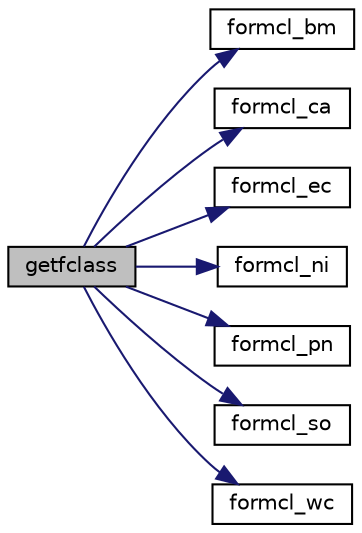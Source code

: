digraph "getfclass"
{
  edge [fontname="Helvetica",fontsize="10",labelfontname="Helvetica",labelfontsize="10"];
  node [fontname="Helvetica",fontsize="10",shape=record];
  rankdir="LR";
  Node1 [label="getfclass",height=0.2,width=0.4,color="black", fillcolor="grey75", style="filled", fontcolor="black"];
  Node1 -> Node2 [color="midnightblue",fontsize="10",style="solid",fontname="Helvetica"];
  Node2 [label="formcl_bm",height=0.2,width=0.4,color="black", fillcolor="white", style="filled",URL="$formclas_8f.html#a844257f504b7d2ce8c5c227ab61c6b18"];
  Node1 -> Node3 [color="midnightblue",fontsize="10",style="solid",fontname="Helvetica"];
  Node3 [label="formcl_ca",height=0.2,width=0.4,color="black", fillcolor="white", style="filled",URL="$formclas_8f.html#ab1b0a64e66cf75566378ffe90c0e13ae"];
  Node1 -> Node4 [color="midnightblue",fontsize="10",style="solid",fontname="Helvetica"];
  Node4 [label="formcl_ec",height=0.2,width=0.4,color="black", fillcolor="white", style="filled",URL="$formclas_8f.html#a75d1ad51e10847c61b3f32b99b38d417"];
  Node1 -> Node5 [color="midnightblue",fontsize="10",style="solid",fontname="Helvetica"];
  Node5 [label="formcl_ni",height=0.2,width=0.4,color="black", fillcolor="white", style="filled",URL="$formclas_8f.html#a1ad4d38e2bdfb88c2581af9ab1998e70"];
  Node1 -> Node6 [color="midnightblue",fontsize="10",style="solid",fontname="Helvetica"];
  Node6 [label="formcl_pn",height=0.2,width=0.4,color="black", fillcolor="white", style="filled",URL="$formclas_8f.html#a95dfad9b87d54bed6028a875ca490672"];
  Node1 -> Node7 [color="midnightblue",fontsize="10",style="solid",fontname="Helvetica"];
  Node7 [label="formcl_so",height=0.2,width=0.4,color="black", fillcolor="white", style="filled",URL="$formclas_8f.html#ad5ea8244e2603e4464a241c5c424f2ac"];
  Node1 -> Node8 [color="midnightblue",fontsize="10",style="solid",fontname="Helvetica"];
  Node8 [label="formcl_wc",height=0.2,width=0.4,color="black", fillcolor="white", style="filled",URL="$formclas_8f.html#a373d7747ce3f3b6c46bad12344ad1bec"];
}
